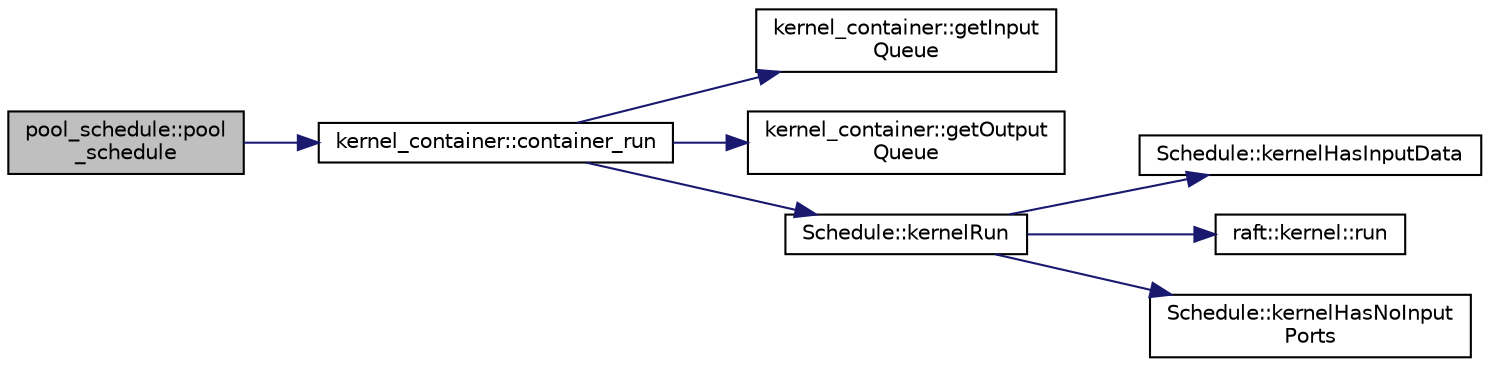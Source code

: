 digraph "pool_schedule::pool_schedule"
{
 // INTERACTIVE_SVG=YES
  bgcolor="transparent";
  edge [fontname="Helvetica",fontsize="10",labelfontname="Helvetica",labelfontsize="10"];
  node [fontname="Helvetica",fontsize="10",shape=record];
  rankdir="LR";
  Node1 [label="pool_schedule::pool\l_schedule",height=0.2,width=0.4,color="black", fillcolor="grey75", style="filled", fontcolor="black"];
  Node1 -> Node2 [color="midnightblue",fontsize="10",style="solid",fontname="Helvetica"];
  Node2 [label="kernel_container::container_run",height=0.2,width=0.4,color="black",URL="$classkernel__container.html#a89f9b11119d9ab0e8c64215bf50856f0"];
  Node2 -> Node3 [color="midnightblue",fontsize="10",style="solid",fontname="Helvetica"];
  Node3 [label="kernel_container::getInput\lQueue",height=0.2,width=0.4,color="black",URL="$classkernel__container.html#abcbec3854917b37bd6421b6b8ed2c2c0"];
  Node2 -> Node4 [color="midnightblue",fontsize="10",style="solid",fontname="Helvetica"];
  Node4 [label="kernel_container::getOutput\lQueue",height=0.2,width=0.4,color="black",URL="$classkernel__container.html#a64384e258fee9b664d164eb50baf33df"];
  Node2 -> Node5 [color="midnightblue",fontsize="10",style="solid",fontname="Helvetica"];
  Node5 [label="Schedule::kernelRun",height=0.2,width=0.4,color="black",URL="$class_schedule.html#acf28b4a4231e693585751a035873615c"];
  Node5 -> Node6 [color="midnightblue",fontsize="10",style="solid",fontname="Helvetica"];
  Node6 [label="Schedule::kernelHasInputData",height=0.2,width=0.4,color="black",URL="$class_schedule.html#ac23de3dd63554401fd0d8d23b60eecfa"];
  Node5 -> Node7 [color="midnightblue",fontsize="10",style="solid",fontname="Helvetica"];
  Node7 [label="raft::kernel::run",height=0.2,width=0.4,color="black",URL="$classraft_1_1kernel.html#a05094286d7577360fb1b91c91fc05901"];
  Node5 -> Node8 [color="midnightblue",fontsize="10",style="solid",fontname="Helvetica"];
  Node8 [label="Schedule::kernelHasNoInput\lPorts",height=0.2,width=0.4,color="black",URL="$class_schedule.html#a2e2035e0c0666054f8401ad2b3792854"];
}
